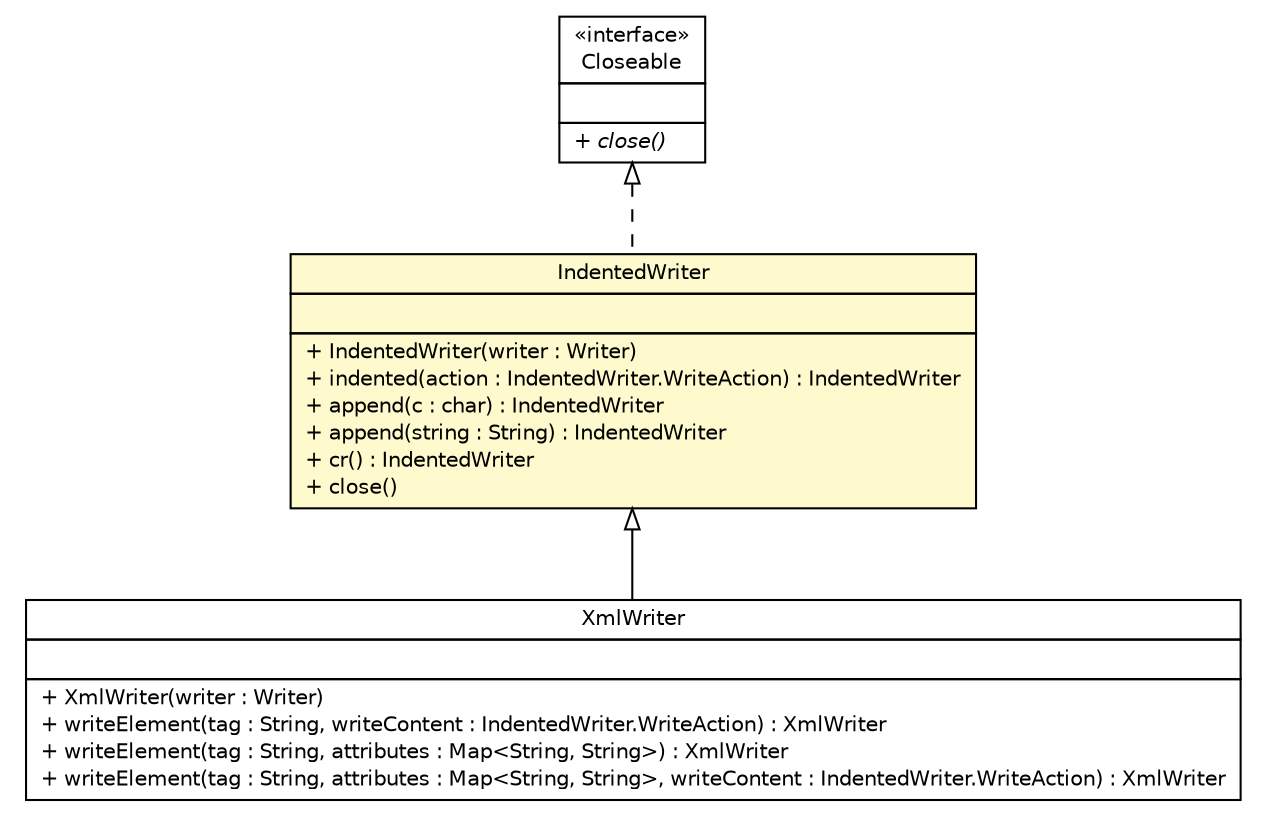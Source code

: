 #!/usr/local/bin/dot
#
# Class diagram 
# Generated by UMLGraph version R5_6-24-gf6e263 (http://www.umlgraph.org/)
#

digraph G {
	edge [fontname="Helvetica",fontsize=10,labelfontname="Helvetica",labelfontsize=10];
	node [fontname="Helvetica",fontsize=10,shape=plaintext];
	nodesep=0.25;
	ranksep=0.5;
	// org.jgraphl.xml.XmlWriter
	c1094 [label=<<table title="org.jgraphl.xml.XmlWriter" border="0" cellborder="1" cellspacing="0" cellpadding="2" port="p" href="./XmlWriter.html">
		<tr><td><table border="0" cellspacing="0" cellpadding="1">
<tr><td align="center" balign="center"> XmlWriter </td></tr>
		</table></td></tr>
		<tr><td><table border="0" cellspacing="0" cellpadding="1">
<tr><td align="left" balign="left">  </td></tr>
		</table></td></tr>
		<tr><td><table border="0" cellspacing="0" cellpadding="1">
<tr><td align="left" balign="left"> + XmlWriter(writer : Writer) </td></tr>
<tr><td align="left" balign="left"> + writeElement(tag : String, writeContent : IndentedWriter.WriteAction) : XmlWriter </td></tr>
<tr><td align="left" balign="left"> + writeElement(tag : String, attributes : Map&lt;String, String&gt;) : XmlWriter </td></tr>
<tr><td align="left" balign="left"> + writeElement(tag : String, attributes : Map&lt;String, String&gt;, writeContent : IndentedWriter.WriteAction) : XmlWriter </td></tr>
		</table></td></tr>
		</table>>, URL="./XmlWriter.html", fontname="Helvetica", fontcolor="black", fontsize=10.0];
	// org.jgraphl.xml.IndentedWriter
	c1095 [label=<<table title="org.jgraphl.xml.IndentedWriter" border="0" cellborder="1" cellspacing="0" cellpadding="2" port="p" bgcolor="lemonChiffon" href="./IndentedWriter.html">
		<tr><td><table border="0" cellspacing="0" cellpadding="1">
<tr><td align="center" balign="center"> IndentedWriter </td></tr>
		</table></td></tr>
		<tr><td><table border="0" cellspacing="0" cellpadding="1">
<tr><td align="left" balign="left">  </td></tr>
		</table></td></tr>
		<tr><td><table border="0" cellspacing="0" cellpadding="1">
<tr><td align="left" balign="left"> + IndentedWriter(writer : Writer) </td></tr>
<tr><td align="left" balign="left"> + indented(action : IndentedWriter.WriteAction) : IndentedWriter </td></tr>
<tr><td align="left" balign="left"> + append(c : char) : IndentedWriter </td></tr>
<tr><td align="left" balign="left"> + append(string : String) : IndentedWriter </td></tr>
<tr><td align="left" balign="left"> + cr() : IndentedWriter </td></tr>
<tr><td align="left" balign="left"> + close() </td></tr>
		</table></td></tr>
		</table>>, URL="./IndentedWriter.html", fontname="Helvetica", fontcolor="black", fontsize=10.0];
	//org.jgraphl.xml.XmlWriter extends org.jgraphl.xml.IndentedWriter
	c1095:p -> c1094:p [dir=back,arrowtail=empty];
	//org.jgraphl.xml.IndentedWriter implements java.io.Closeable
	c1129:p -> c1095:p [dir=back,arrowtail=empty,style=dashed];
	// java.io.Closeable
	c1129 [label=<<table title="java.io.Closeable" border="0" cellborder="1" cellspacing="0" cellpadding="2" port="p" href="http://java.sun.com/j2se/1.4.2/docs/api/java/io/Closeable.html">
		<tr><td><table border="0" cellspacing="0" cellpadding="1">
<tr><td align="center" balign="center"> &#171;interface&#187; </td></tr>
<tr><td align="center" balign="center"> Closeable </td></tr>
		</table></td></tr>
		<tr><td><table border="0" cellspacing="0" cellpadding="1">
<tr><td align="left" balign="left">  </td></tr>
		</table></td></tr>
		<tr><td><table border="0" cellspacing="0" cellpadding="1">
<tr><td align="left" balign="left"><font face="Helvetica-Oblique" point-size="10.0"> + close() </font></td></tr>
		</table></td></tr>
		</table>>, URL="http://java.sun.com/j2se/1.4.2/docs/api/java/io/Closeable.html", fontname="Helvetica", fontcolor="black", fontsize=10.0];
}

